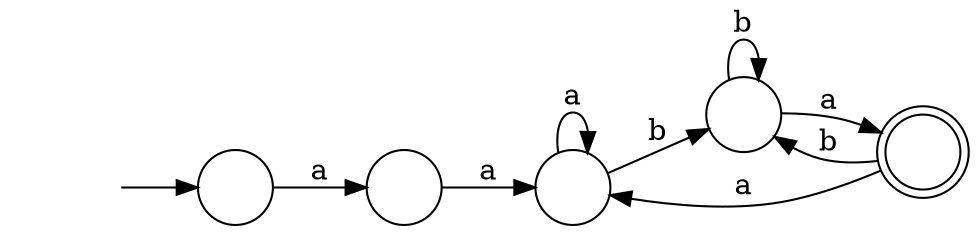 digraph Automaton {
  rankdir = LR;
  0 [shape=circle,label=""];
  0 -> 1 [label="a"]
  1 [shape=circle,label=""];
  1 -> 3 [label="b"]
  1 -> 1 [label="a"]
  2 [shape=circle,label=""];
  initial [shape=plaintext,label=""];
  initial -> 2
  2 -> 0 [label="a"]
  3 [shape=circle,label=""];
  3 -> 3 [label="b"]
  3 -> 4 [label="a"]
  4 [shape=doublecircle,label=""];
  4 -> 3 [label="b"]
  4 -> 1 [label="a"]
}

